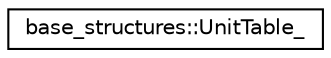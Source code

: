 digraph "Graphical Class Hierarchy"
{
  edge [fontname="Helvetica",fontsize="10",labelfontname="Helvetica",labelfontsize="10"];
  node [fontname="Helvetica",fontsize="10",shape=record];
  rankdir="LR";
  Node0 [label="base_structures::UnitTable_",height=0.2,width=0.4,color="black", fillcolor="white", style="filled",URL="$structbase__structures_1_1UnitTable__.html",tooltip="Container class for all units on the map. "];
}
